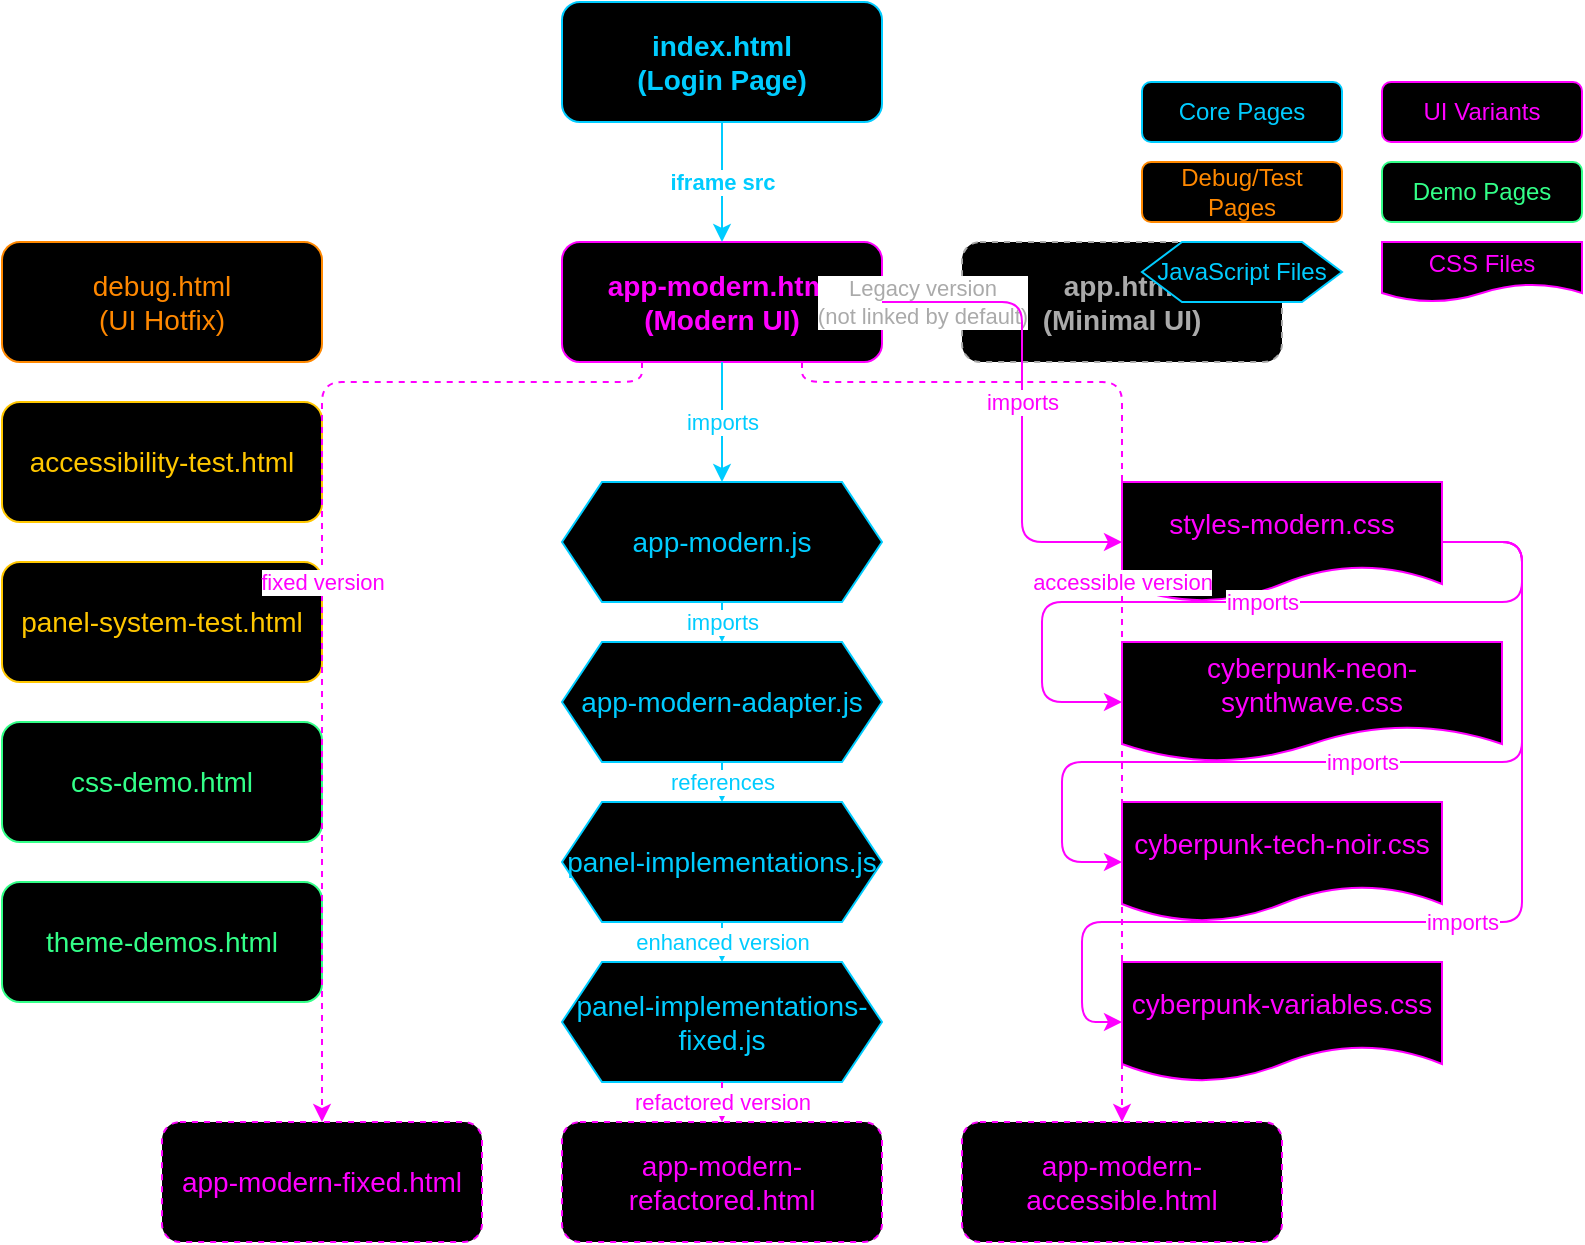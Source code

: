 <mxfile>
    <diagram id="cyberpunk-gm-screen-structure" name="Cyberpunk GM Screen Site Map">
        <mxGraphModel dx="1354" dy="790" grid="1" gridSize="10" guides="1" tooltips="1" connect="1" arrows="1" fold="1" page="1" pageScale="1" pageWidth="850" pageHeight="1100" math="0" shadow="0">
            <root>
                <mxCell id="0"/>
                <mxCell id="1" parent="0"/>
                <!-- Main Entry Points -->
                <mxCell id="2" value="index.html&lt;br&gt;(Login Page)" style="rounded=1;whiteSpace=wrap;html=1;fillColor=#000000;strokeColor=#00CCFF;fontColor=#00CCFF;fontStyle=1;fontSize=14;" vertex="1" parent="1">
                    <mxGeometry x="320" y="40" width="160" height="60" as="geometry"/>
                </mxCell>
                
                <!-- Main App Pages -->
                <mxCell id="3" value="app-modern.html&lt;br&gt;(Modern UI)" style="rounded=1;whiteSpace=wrap;html=1;fillColor=#000000;strokeColor=#FF00FF;fontColor=#FF00FF;fontStyle=1;fontSize=14;" vertex="1" parent="1">
                    <mxGeometry x="320" y="160" width="160" height="60" as="geometry"/>
                </mxCell>
                
                <mxCell id="4" value="app.html&lt;br&gt;(Minimal UI)" style="rounded=1;whiteSpace=wrap;html=1;fillColor=#000000;strokeColor=#AAAAAA;fontColor=#AAAAAA;fontStyle=1;fontSize=14;dashed=1;" vertex="1" parent="1">
                    <mxGeometry x="520" y="160" width="160" height="60" as="geometry"/>
                </mxCell>
                
                <!-- Connection from index to app-modern -->
                <mxCell id="5" value="iframe src" style="edgeStyle=orthogonalEdgeStyle;rounded=1;orthogonalLoop=1;jettySize=auto;html=1;exitX=0.5;exitY=1;exitDx=0;exitDy=0;entryX=0.5;entryY=0;entryDx=0;entryDy=0;strokeColor=#00CCFF;fontColor=#00CCFF;fontStyle=1;" edge="1" parent="1" source="2" target="3">
                    <mxGeometry relative="1" as="geometry"/>
                </mxCell>
                
                <!-- Connection for legacy app -->
                <mxCell id="6" value="Legacy version&lt;br&gt;(not linked by default)" style="edgeStyle=orthogonalEdgeStyle;rounded=1;orthogonalLoop=1;jettySize=auto;html=1;exitX=1;exitY=0.5;exitDx=0;exitDy=0;entryX=0;entryY=0.5;entryDx=0;entryDy=0;dashed=1;strokeColor=#AAAAAA;fontColor=#AAAAAA;" edge="1" parent="1" source="3" target="4">
                    <mxGeometry relative="1" as="geometry"/>
                </mxCell>
                
                <!-- Test and Debug Pages -->
                <mxCell id="7" value="debug.html&lt;br&gt;(UI Hotfix)" style="rounded=1;whiteSpace=wrap;html=1;fillColor=#000000;strokeColor=#FF8800;fontColor=#FF8800;fontSize=14;" vertex="1" parent="1">
                    <mxGeometry x="40" y="160" width="160" height="60" as="geometry"/>
                </mxCell>
                
                <mxCell id="9" value="accessibility-test.html" style="rounded=1;whiteSpace=wrap;html=1;fillColor=#000000;strokeColor=#FFC700;fontColor=#FFC700;fontSize=14;" vertex="1" parent="1">
                    <mxGeometry x="40" y="240" width="160" height="60" as="geometry"/>
                </mxCell>
                
                <mxCell id="10" value="panel-system-test.html" style="rounded=1;whiteSpace=wrap;html=1;fillColor=#000000;strokeColor=#FFC700;fontColor=#FFC700;fontSize=14;" vertex="1" parent="1">
                    <mxGeometry x="40" y="320" width="160" height="60" as="geometry"/>
                </mxCell>
                
                <!-- CSS Demo Pages -->
                <mxCell id="11" value="css-demo.html" style="rounded=1;whiteSpace=wrap;html=1;fillColor=#000000;strokeColor=#33FF88;fontColor=#33FF88;fontSize=14;" vertex="1" parent="1">
                    <mxGeometry x="40" y="400" width="160" height="60" as="geometry"/>
                </mxCell>
                
                <mxCell id="12" value="theme-demos.html" style="rounded=1;whiteSpace=wrap;html=1;fillColor=#000000;strokeColor=#33FF88;fontColor=#33FF88;fontSize=14;" vertex="1" parent="1">
                    <mxGeometry x="40" y="480" width="160" height="60" as="geometry"/>
                </mxCell>
                
                <!-- JavaScript Files -->
                <mxCell id="13" value="app-modern.js" style="shape=hexagon;perimeter=hexagonPerimeter2;whiteSpace=wrap;html=1;fixedSize=1;fillColor=#000000;strokeColor=#00CCFF;fontColor=#00CCFF;fontSize=14;" vertex="1" parent="1">
                    <mxGeometry x="320" y="280" width="160" height="60" as="geometry"/>
                </mxCell>
                
                <mxCell id="14" value="app-modern-adapter.js" style="shape=hexagon;perimeter=hexagonPerimeter2;whiteSpace=wrap;html=1;fixedSize=1;fillColor=#000000;strokeColor=#00CCFF;fontColor=#00CCFF;fontSize=14;" vertex="1" parent="1">
                    <mxGeometry x="320" y="360" width="160" height="60" as="geometry"/>
                </mxCell>
                
                <mxCell id="15" value="panel-implementations.js" style="shape=hexagon;perimeter=hexagonPerimeter2;whiteSpace=wrap;html=1;fixedSize=1;fillColor=#000000;strokeColor=#00CCFF;fontColor=#00CCFF;fontSize=14;" vertex="1" parent="1">
                    <mxGeometry x="320" y="440" width="160" height="60" as="geometry"/>
                </mxCell>
                
                <mxCell id="16" value="panel-implementations-fixed.js" style="shape=hexagon;perimeter=hexagonPerimeter2;whiteSpace=wrap;html=1;fixedSize=1;fillColor=#000000;strokeColor=#00CCFF;fontColor=#00CCFF;fontSize=14;" vertex="1" parent="1">
                    <mxGeometry x="320" y="520" width="160" height="60" as="geometry"/>
                </mxCell>
                
                <!-- CSS Files -->
                <mxCell id="17" value="styles-modern.css" style="shape=document;whiteSpace=wrap;html=1;boundedLbl=1;fillColor=#000000;strokeColor=#FF00FF;fontColor=#FF00FF;fontSize=14;" vertex="1" parent="1">
                    <mxGeometry x="600" y="280" width="160" height="60" as="geometry"/>
                </mxCell>
                
                <mxCell id="18" value="cyberpunk-neon-synthwave.css" style="shape=document;whiteSpace=wrap;html=1;boundedLbl=1;fillColor=#000000;strokeColor=#FF00FF;fontColor=#FF00FF;fontSize=14;" vertex="1" parent="1">
                    <mxGeometry x="600" y="360" width="190" height="60" as="geometry"/>
                </mxCell>
                
                <mxCell id="19" value="cyberpunk-tech-noir.css" style="shape=document;whiteSpace=wrap;html=1;boundedLbl=1;fillColor=#000000;strokeColor=#FF00FF;fontColor=#FF00FF;fontSize=14;" vertex="1" parent="1">
                    <mxGeometry x="600" y="440" width="160" height="60" as="geometry"/>
                </mxCell>
                
                <mxCell id="20" value="cyberpunk-variables.css" style="shape=document;whiteSpace=wrap;html=1;boundedLbl=1;fillColor=#000000;strokeColor=#FF00FF;fontColor=#FF00FF;fontSize=14;" vertex="1" parent="1">
                    <mxGeometry x="600" y="520" width="160" height="60" as="geometry"/>
                </mxCell>
                
                <!-- Connections between app-modern and JS files -->
                <mxCell id="21" value="imports" style="edgeStyle=orthogonalEdgeStyle;rounded=1;orthogonalLoop=1;jettySize=auto;html=1;exitX=0.5;exitY=1;exitDx=0;exitDy=0;entryX=0.5;entryY=0;entryDx=0;entryDy=0;strokeColor=#00CCFF;fontColor=#00CCFF;" edge="1" parent="1" source="3" target="13">
                    <mxGeometry relative="1" as="geometry"/>
                </mxCell>
                
                <mxCell id="22" value="imports" style="edgeStyle=orthogonalEdgeStyle;rounded=1;orthogonalLoop=1;jettySize=auto;html=1;exitX=0.5;exitY=1;exitDx=0;exitDy=0;entryX=0.5;entryY=0;entryDx=0;entryDy=0;strokeColor=#00CCFF;fontColor=#00CCFF;" edge="1" parent="1" source="13" target="14">
                    <mxGeometry relative="1" as="geometry"/>
                </mxCell>
                
                <mxCell id="23" value="references" style="edgeStyle=orthogonalEdgeStyle;rounded=1;orthogonalLoop=1;jettySize=auto;html=1;exitX=0.5;exitY=1;exitDx=0;exitDy=0;entryX=0.5;entryY=0;entryDx=0;entryDy=0;strokeColor=#00CCFF;fontColor=#00CCFF;" edge="1" parent="1" source="14" target="15">
                    <mxGeometry relative="1" as="geometry"/>
                </mxCell>
                
                <mxCell id="24" value="enhanced version" style="edgeStyle=orthogonalEdgeStyle;rounded=1;orthogonalLoop=1;jettySize=auto;html=1;exitX=0.5;exitY=1;exitDx=0;exitDy=0;entryX=0.5;entryY=0;entryDx=0;entryDy=0;strokeColor=#00CCFF;fontColor=#00CCFF;dashed=1;" edge="1" parent="1" source="15" target="16">
                    <mxGeometry relative="1" as="geometry"/>
                </mxCell>
                
                <!-- Connections between app-modern and CSS files -->
                <mxCell id="25" value="imports" style="edgeStyle=orthogonalEdgeStyle;rounded=1;orthogonalLoop=1;jettySize=auto;html=1;exitX=1;exitY=0.5;exitDx=0;exitDy=0;entryX=0;entryY=0.5;entryDx=0;entryDy=0;strokeColor=#FF00FF;fontColor=#FF00FF;" edge="1" parent="1" source="3" target="17">
                    <mxGeometry relative="1" as="geometry">
                        <Array as="points">
                            <mxPoint x="550" y="190"/>
                            <mxPoint x="550" y="310"/>
                        </Array>
                    </mxGeometry>
                </mxCell>
                
                <mxCell id="26" value="imports" style="edgeStyle=orthogonalEdgeStyle;rounded=1;orthogonalLoop=1;jettySize=auto;html=1;exitX=1;exitY=0.5;exitDx=0;exitDy=0;entryX=0;entryY=0.5;entryDx=0;entryDy=0;strokeColor=#FF00FF;fontColor=#FF00FF;" edge="1" parent="1" source="17" target="18">
                    <mxGeometry relative="1" as="geometry">
                        <Array as="points">
                            <mxPoint x="800" y="310"/>
                            <mxPoint x="800" y="340"/>
                            <mxPoint x="560" y="340"/>
                            <mxPoint x="560" y="390"/>
                        </Array>
                    </mxGeometry>
                </mxCell>
                
                <mxCell id="27" value="imports" style="edgeStyle=orthogonalEdgeStyle;rounded=1;orthogonalLoop=1;jettySize=auto;html=1;exitX=1;exitY=0.5;exitDx=0;exitDy=0;entryX=0;entryY=0.5;entryDx=0;entryDy=0;strokeColor=#FF00FF;fontColor=#FF00FF;" edge="1" parent="1" source="17" target="19">
                    <mxGeometry relative="1" as="geometry">
                        <Array as="points">
                            <mxPoint x="800" y="310"/>
                            <mxPoint x="800" y="420"/>
                            <mxPoint x="570" y="420"/>
                            <mxPoint x="570" y="470"/>
                        </Array>
                    </mxGeometry>
                </mxCell>
                
                <mxCell id="28" value="imports" style="edgeStyle=orthogonalEdgeStyle;rounded=1;orthogonalLoop=1;jettySize=auto;html=1;exitX=1;exitY=0.5;exitDx=0;exitDy=0;entryX=0;entryY=0.5;entryDx=0;entryDy=0;strokeColor=#FF00FF;fontColor=#FF00FF;" edge="1" parent="1" source="17" target="20">
                    <mxGeometry relative="1" as="geometry">
                        <Array as="points">
                            <mxPoint x="800" y="310"/>
                            <mxPoint x="800" y="500"/>
                            <mxPoint x="580" y="500"/>
                            <mxPoint x="580" y="550"/>
                        </Array>
                    </mxGeometry>
                </mxCell>
                
                <!-- Variant Pages Based on app-modern -->
                <mxCell id="29" value="app-modern-fixed.html" style="rounded=1;whiteSpace=wrap;html=1;fillColor=#000000;strokeColor=#FF00FF;fontColor=#FF00FF;fontSize=14;dashed=1;" vertex="1" parent="1">
                    <mxGeometry x="120" y="600" width="160" height="60" as="geometry"/>
                </mxCell>
                
                <mxCell id="30" value="app-modern-refactored.html" style="rounded=1;whiteSpace=wrap;html=1;fillColor=#000000;strokeColor=#FF00FF;fontColor=#FF00FF;fontSize=14;dashed=1;" vertex="1" parent="1">
                    <mxGeometry x="320" y="600" width="160" height="60" as="geometry"/>
                </mxCell>
                
                <mxCell id="31" value="app-modern-accessible.html" style="rounded=1;whiteSpace=wrap;html=1;fillColor=#000000;strokeColor=#FF00FF;fontColor=#FF00FF;fontSize=14;dashed=1;" vertex="1" parent="1">
                    <mxGeometry x="520" y="600" width="160" height="60" as="geometry"/>
                </mxCell>
                
                <!-- Connect all versions to main app-modern -->
                <mxCell id="32" value="fixed version" style="edgeStyle=orthogonalEdgeStyle;rounded=1;orthogonalLoop=1;jettySize=auto;html=1;exitX=0.25;exitY=1;exitDx=0;exitDy=0;entryX=0.5;entryY=0;entryDx=0;entryDy=0;strokeColor=#FF00FF;fontColor=#FF00FF;dashed=1;" edge="1" parent="1" source="3" target="29">
                    <mxGeometry relative="1" as="geometry">
                        <Array as="points">
                            <mxPoint x="360" y="230"/>
                            <mxPoint x="200" y="230"/>
                        </Array>
                    </mxGeometry>
                </mxCell>
                
                <mxCell id="33" value="refactored version" style="edgeStyle=orthogonalEdgeStyle;rounded=1;orthogonalLoop=1;jettySize=auto;html=1;exitX=0.5;exitY=1;exitDx=0;exitDy=0;entryX=0.5;entryY=0;entryDx=0;entryDy=0;strokeColor=#FF00FF;fontColor=#FF00FF;dashed=1;" edge="1" parent="1" source="16" target="30">
                    <mxGeometry relative="1" as="geometry"/>
                </mxCell>
                
                <mxCell id="34" value="accessible version" style="edgeStyle=orthogonalEdgeStyle;rounded=1;orthogonalLoop=1;jettySize=auto;html=1;exitX=0.75;exitY=1;exitDx=0;exitDy=0;entryX=0.5;entryY=0;entryDx=0;entryDy=0;strokeColor=#FF00FF;fontColor=#FF00FF;dashed=1;" edge="1" parent="1" source="3" target="31">
                    <mxGeometry relative="1" as="geometry">
                        <Array as="points">
                            <mxPoint x="440" y="230"/>
                            <mxPoint x="600" y="230"/>
                        </Array>
                    </mxGeometry>
                </mxCell>
                
                <!-- Legend Box -->
                <mxCell id="35" value="LEGEND" style="text;html=1;strokeColor=none;fillColor=none;align=center;verticalAlign=middle;whiteSpace=wrap;rounded=0;fontColor=#FFFFFF;fontStyle=1;fontSize=14;" vertex="1" parent="1">
                    <mxGeometry x="660" y="40" width="60" height="30" as="geometry"/>
                </mxCell>
                
                <mxCell id="36" value="Core Pages" style="rounded=1;whiteSpace=wrap;html=1;fillColor=#000000;strokeColor=#00CCFF;fontColor=#00CCFF;fontSize=12;" vertex="1" parent="1">
                    <mxGeometry x="610" y="80" width="100" height="30" as="geometry"/>
                </mxCell>
                
                <mxCell id="37" value="UI Variants" style="rounded=1;whiteSpace=wrap;html=1;fillColor=#000000;strokeColor=#FF00FF;fontColor=#FF00FF;fontSize=12;" vertex="1" parent="1">
                    <mxGeometry x="730" y="80" width="100" height="30" as="geometry"/>
                </mxCell>
                
                <mxCell id="38" value="Debug/Test Pages" style="rounded=1;whiteSpace=wrap;html=1;fillColor=#000000;strokeColor=#FF8800;fontColor=#FF8800;fontSize=12;" vertex="1" parent="1">
                    <mxGeometry x="610" y="120" width="100" height="30" as="geometry"/>
                </mxCell>
                
                <mxCell id="39" value="Demo Pages" style="rounded=1;whiteSpace=wrap;html=1;fillColor=#000000;strokeColor=#33FF88;fontColor=#33FF88;fontSize=12;" vertex="1" parent="1">
                    <mxGeometry x="730" y="120" width="100" height="30" as="geometry"/>
                </mxCell>
                
                <mxCell id="40" value="JavaScript Files" style="shape=hexagon;perimeter=hexagonPerimeter2;whiteSpace=wrap;html=1;fixedSize=1;fillColor=#000000;strokeColor=#00CCFF;fontColor=#00CCFF;fontSize=12;" vertex="1" parent="1">
                    <mxGeometry x="610" y="160" width="100" height="30" as="geometry"/>
                </mxCell>
                
                <mxCell id="41" value="CSS Files" style="shape=document;whiteSpace=wrap;html=1;boundedLbl=1;fillColor=#000000;strokeColor=#FF00FF;fontColor=#FF00FF;fontSize=12;" vertex="1" parent="1">
                    <mxGeometry x="730" y="160" width="100" height="30" as="geometry"/>
                </mxCell>
            </root>
        </mxGraphModel>
    </diagram>
</mxfile>